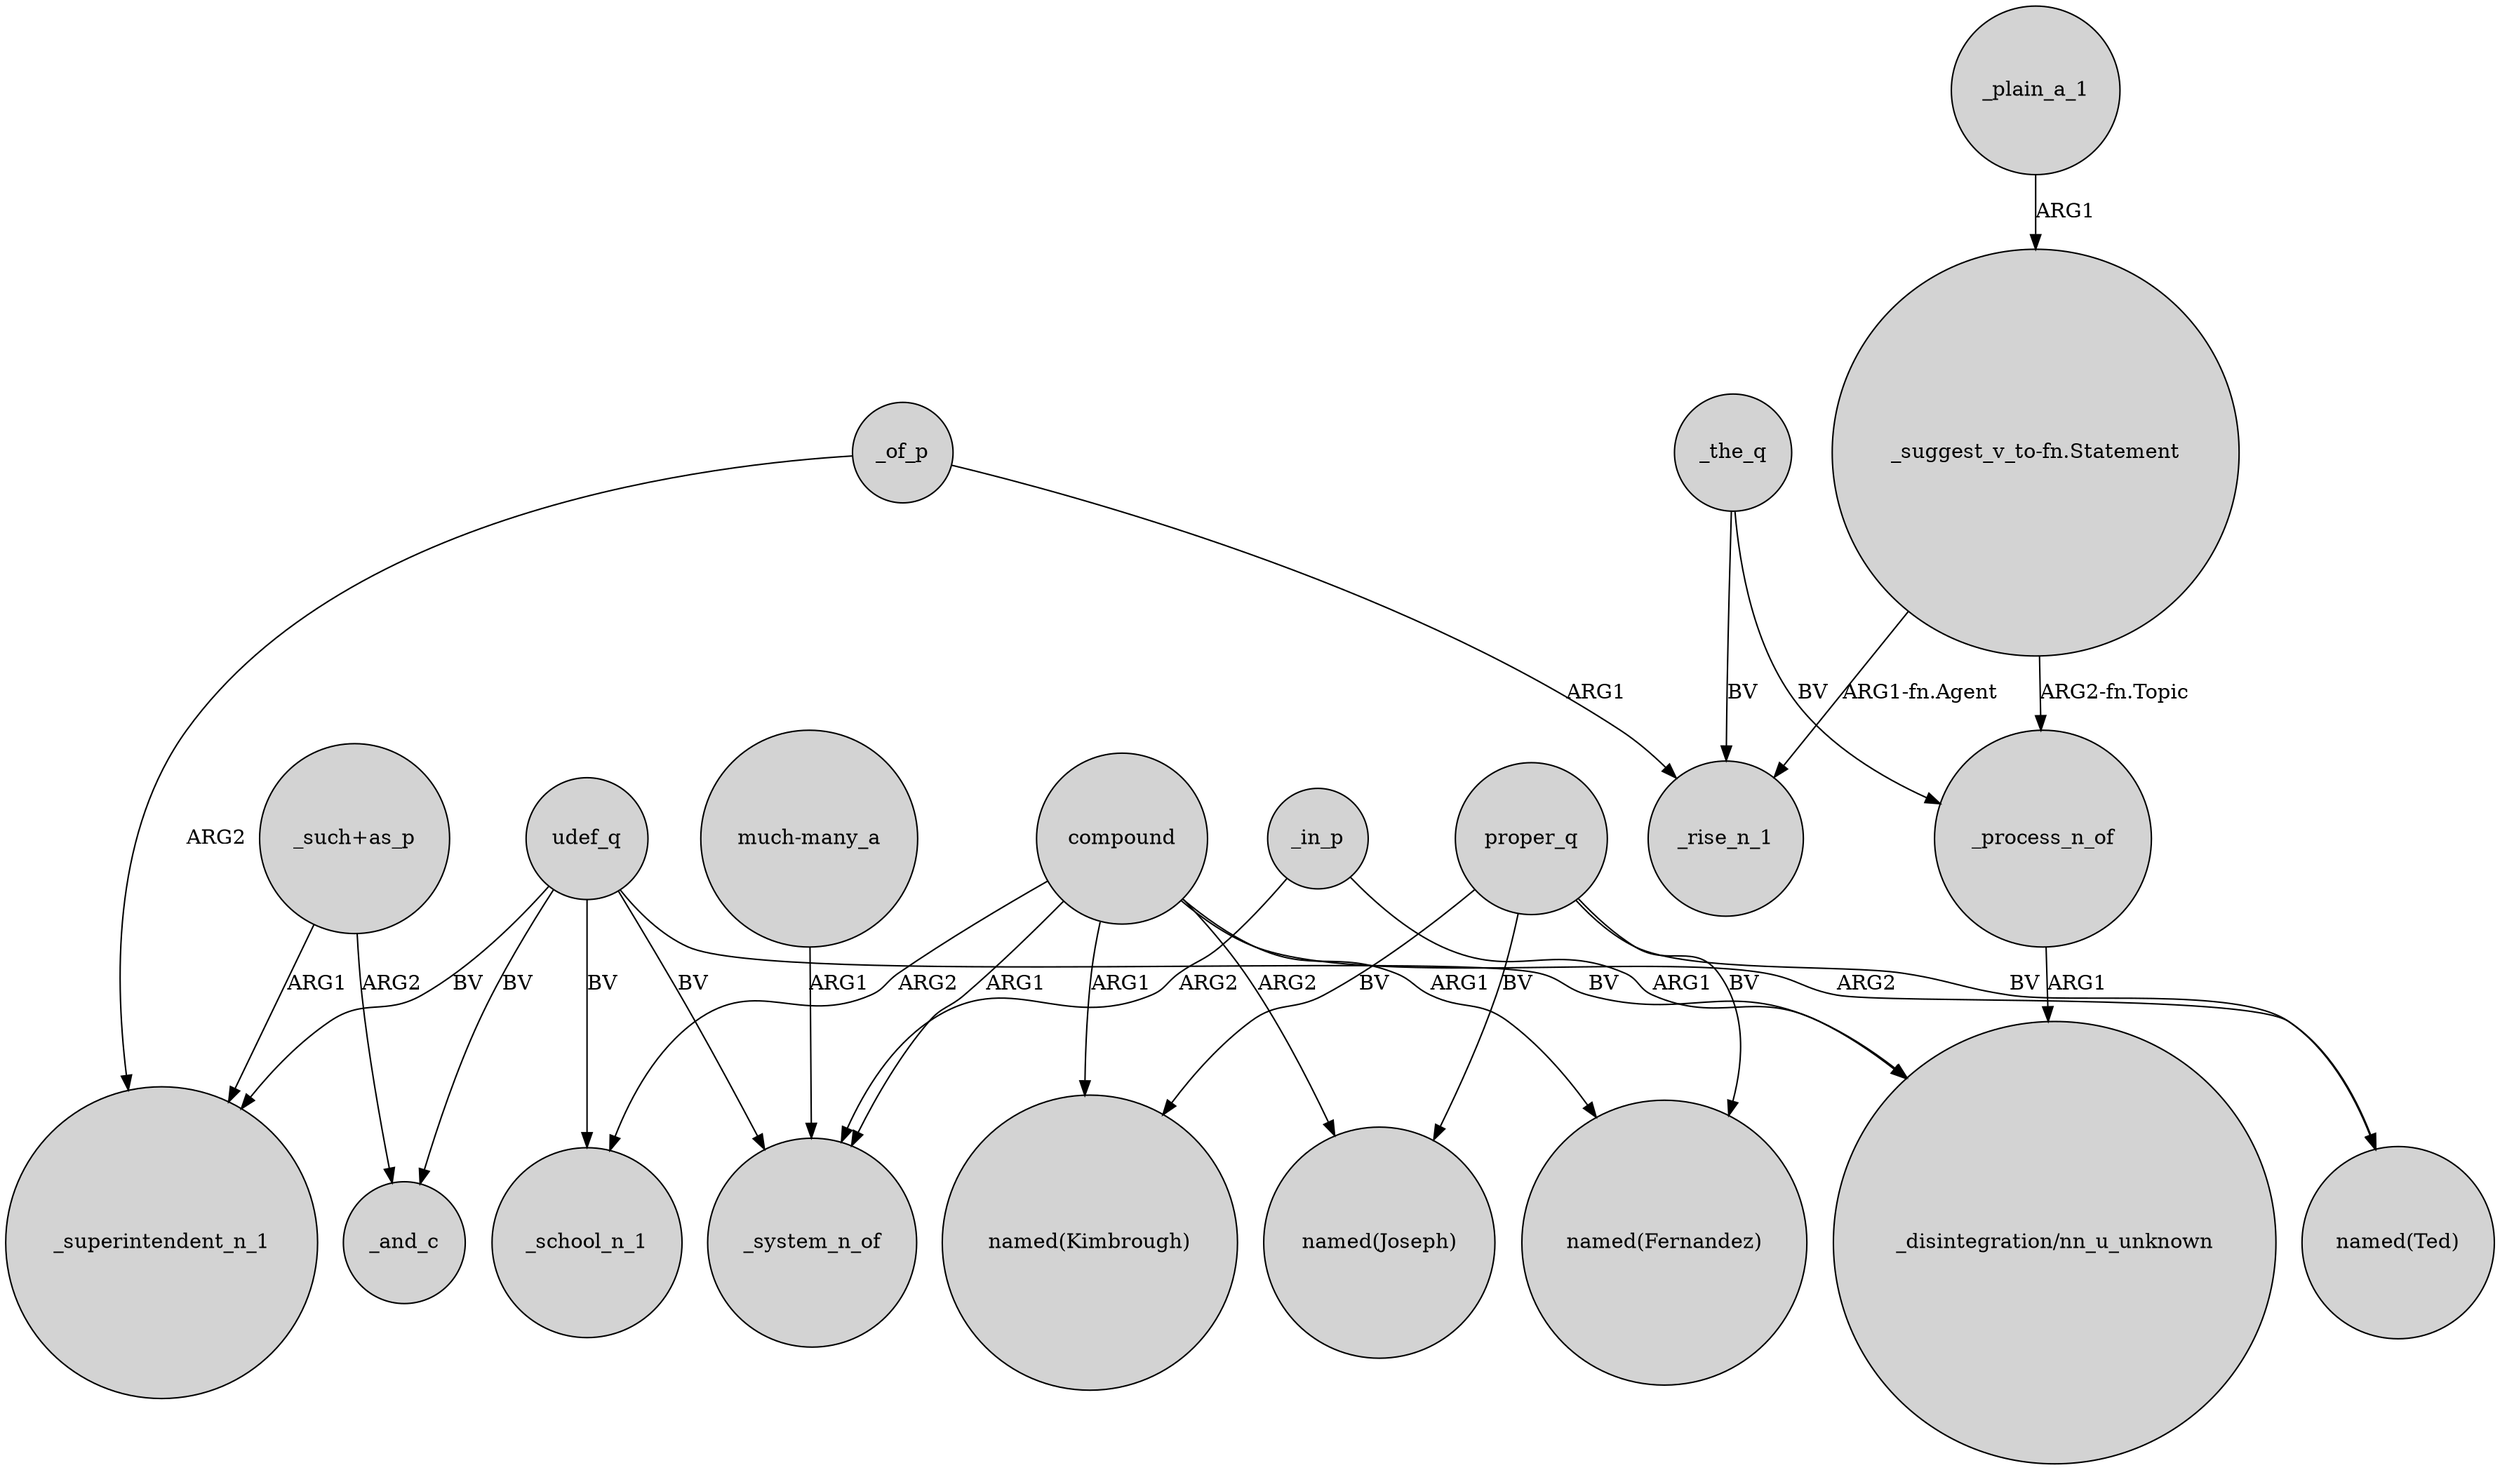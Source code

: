 digraph {
	node [shape=circle style=filled]
	_of_p -> _superintendent_n_1 [label=ARG2]
	compound -> _system_n_of [label=ARG1]
	"_suggest_v_to-fn.Statement" -> _rise_n_1 [label="ARG1-fn.Agent"]
	compound -> "named(Kimbrough)" [label=ARG1]
	proper_q -> "named(Fernandez)" [label=BV]
	udef_q -> "_disintegration/nn_u_unknown" [label=BV]
	"_such+as_p" -> _superintendent_n_1 [label=ARG1]
	udef_q -> _system_n_of [label=BV]
	compound -> "named(Fernandez)" [label=ARG1]
	udef_q -> _superintendent_n_1 [label=BV]
	"much-many_a" -> _system_n_of [label=ARG1]
	proper_q -> "named(Joseph)" [label=BV]
	_the_q -> _rise_n_1 [label=BV]
	"_such+as_p" -> _and_c [label=ARG2]
	_of_p -> _rise_n_1 [label=ARG1]
	compound -> "named(Ted)" [label=ARG2]
	_plain_a_1 -> "_suggest_v_to-fn.Statement" [label=ARG1]
	"_suggest_v_to-fn.Statement" -> _process_n_of [label="ARG2-fn.Topic"]
	compound -> "named(Joseph)" [label=ARG2]
	proper_q -> "named(Kimbrough)" [label=BV]
	proper_q -> "named(Ted)" [label=BV]
	_in_p -> "_disintegration/nn_u_unknown" [label=ARG1]
	_process_n_of -> "_disintegration/nn_u_unknown" [label=ARG1]
	compound -> _school_n_1 [label=ARG2]
	udef_q -> _school_n_1 [label=BV]
	udef_q -> _and_c [label=BV]
	_in_p -> _system_n_of [label=ARG2]
	_the_q -> _process_n_of [label=BV]
}
